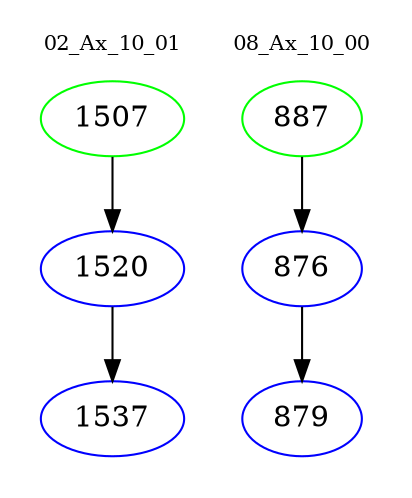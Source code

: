 digraph{
subgraph cluster_0 {
color = white
label = "02_Ax_10_01";
fontsize=10;
T0_1507 [label="1507", color="green"]
T0_1507 -> T0_1520 [color="black"]
T0_1520 [label="1520", color="blue"]
T0_1520 -> T0_1537 [color="black"]
T0_1537 [label="1537", color="blue"]
}
subgraph cluster_1 {
color = white
label = "08_Ax_10_00";
fontsize=10;
T1_887 [label="887", color="green"]
T1_887 -> T1_876 [color="black"]
T1_876 [label="876", color="blue"]
T1_876 -> T1_879 [color="black"]
T1_879 [label="879", color="blue"]
}
}
